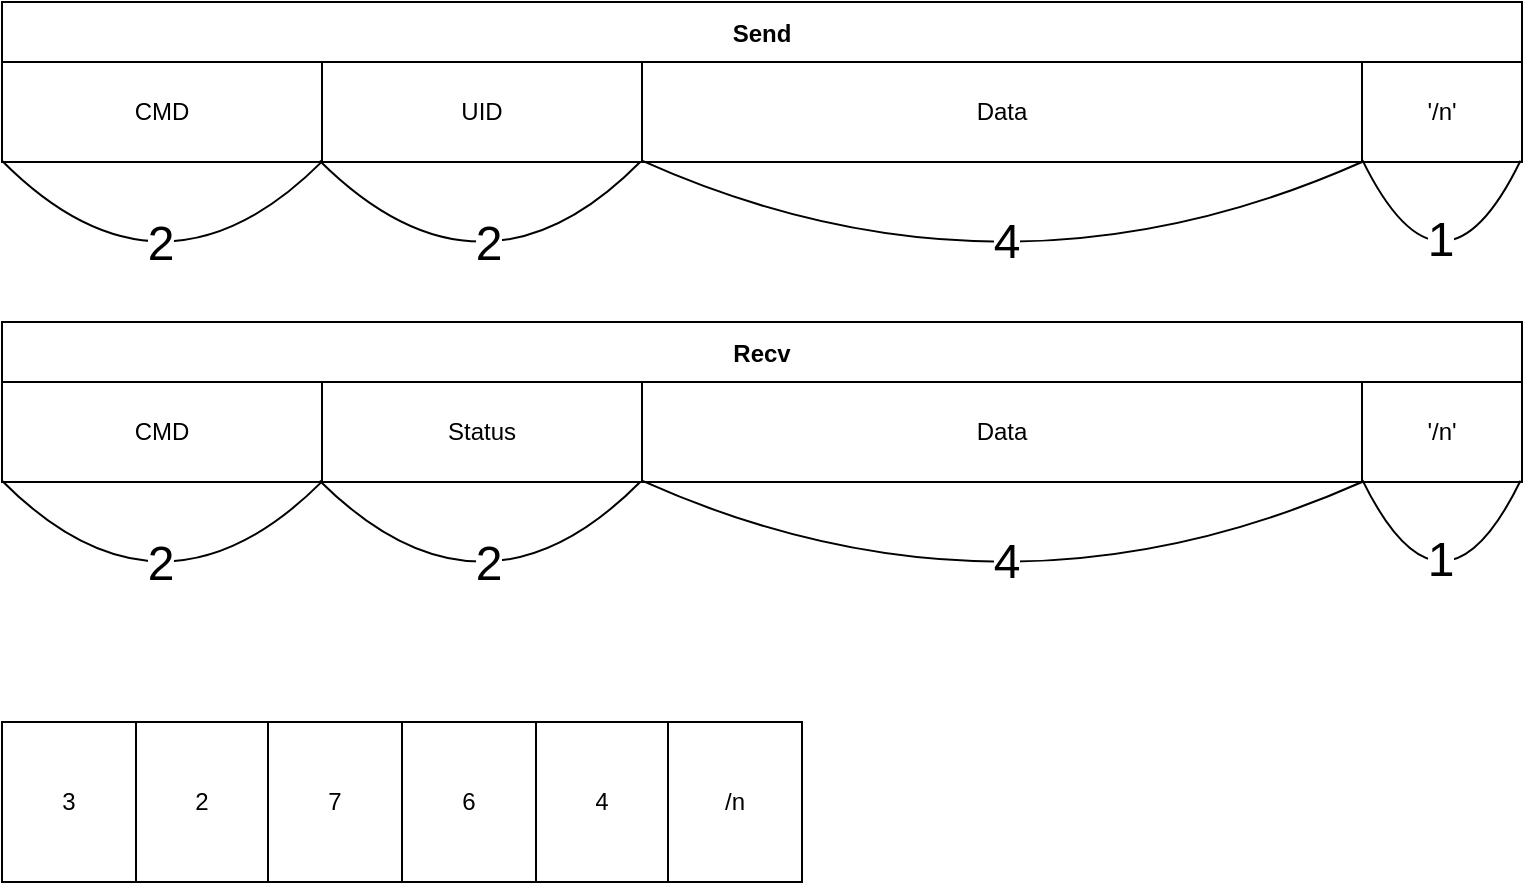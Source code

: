 <mxfile version="24.2.5" type="github">
  <diagram name="Page-1" id="c30xG0MomiJ2FhsdvwjQ">
    <mxGraphModel dx="1245" dy="785" grid="1" gridSize="10" guides="1" tooltips="1" connect="1" arrows="1" fold="1" page="1" pageScale="1" pageWidth="827" pageHeight="1169" math="0" shadow="0">
      <root>
        <mxCell id="0" />
        <mxCell id="1" parent="0" />
        <mxCell id="0k-9jJ-6tV__cXoMJIVG-8" value="Send" style="shape=table;startSize=30;container=1;collapsible=0;childLayout=tableLayout;fontStyle=1" vertex="1" parent="1">
          <mxGeometry x="40" y="40" width="760" height="80" as="geometry" />
        </mxCell>
        <mxCell id="0k-9jJ-6tV__cXoMJIVG-9" value="" style="shape=tableRow;horizontal=0;startSize=0;swimlaneHead=0;swimlaneBody=0;strokeColor=inherit;top=0;left=0;bottom=0;right=0;collapsible=0;dropTarget=0;fillColor=none;points=[[0,0.5],[1,0.5]];portConstraint=eastwest;" vertex="1" parent="0k-9jJ-6tV__cXoMJIVG-8">
          <mxGeometry y="30" width="760" height="50" as="geometry" />
        </mxCell>
        <mxCell id="0k-9jJ-6tV__cXoMJIVG-10" value="CMD" style="shape=partialRectangle;html=1;whiteSpace=wrap;connectable=0;strokeColor=inherit;overflow=hidden;fillColor=none;top=0;left=0;bottom=0;right=0;pointerEvents=1;" vertex="1" parent="0k-9jJ-6tV__cXoMJIVG-9">
          <mxGeometry width="160" height="50" as="geometry">
            <mxRectangle width="160" height="50" as="alternateBounds" />
          </mxGeometry>
        </mxCell>
        <mxCell id="0k-9jJ-6tV__cXoMJIVG-11" value="UID" style="shape=partialRectangle;html=1;whiteSpace=wrap;connectable=0;strokeColor=inherit;overflow=hidden;fillColor=none;top=0;left=0;bottom=0;right=0;pointerEvents=1;" vertex="1" parent="0k-9jJ-6tV__cXoMJIVG-9">
          <mxGeometry x="160" width="160" height="50" as="geometry">
            <mxRectangle width="160" height="50" as="alternateBounds" />
          </mxGeometry>
        </mxCell>
        <mxCell id="0k-9jJ-6tV__cXoMJIVG-12" value="Data" style="shape=partialRectangle;html=1;whiteSpace=wrap;connectable=0;strokeColor=inherit;overflow=hidden;fillColor=none;top=0;left=0;bottom=0;right=0;pointerEvents=1;" vertex="1" parent="0k-9jJ-6tV__cXoMJIVG-9">
          <mxGeometry x="320" width="360" height="50" as="geometry">
            <mxRectangle width="360" height="50" as="alternateBounds" />
          </mxGeometry>
        </mxCell>
        <mxCell id="0k-9jJ-6tV__cXoMJIVG-13" value="&#39;/n&#39;" style="shape=partialRectangle;html=1;whiteSpace=wrap;connectable=0;strokeColor=inherit;overflow=hidden;fillColor=none;top=0;left=0;bottom=0;right=0;pointerEvents=1;" vertex="1" parent="0k-9jJ-6tV__cXoMJIVG-9">
          <mxGeometry x="680" width="80" height="50" as="geometry">
            <mxRectangle width="80" height="50" as="alternateBounds" />
          </mxGeometry>
        </mxCell>
        <mxCell id="0k-9jJ-6tV__cXoMJIVG-14" value="" style="endArrow=none;html=1;rounded=0;exitX=0;exitY=0.987;exitDx=0;exitDy=0;exitPerimeter=0;entryX=0.211;entryY=0.989;entryDx=0;entryDy=0;entryPerimeter=0;elbow=vertical;curved=1;" edge="1" parent="0k-9jJ-6tV__cXoMJIVG-8" source="0k-9jJ-6tV__cXoMJIVG-9" target="0k-9jJ-6tV__cXoMJIVG-9">
          <mxGeometry width="50" height="50" relative="1" as="geometry">
            <mxPoint x="350" y="150" as="sourcePoint" />
            <mxPoint x="400" y="100" as="targetPoint" />
            <Array as="points">
              <mxPoint x="80" y="160" />
            </Array>
          </mxGeometry>
        </mxCell>
        <mxCell id="0k-9jJ-6tV__cXoMJIVG-15" value="&lt;font style=&quot;font-size: 24px;&quot;&gt;2&lt;/font&gt;" style="edgeLabel;html=1;align=center;verticalAlign=middle;resizable=0;points=[];" vertex="1" connectable="0" parent="0k-9jJ-6tV__cXoMJIVG-14">
          <mxGeometry x="-0.279" y="24" relative="1" as="geometry">
            <mxPoint x="4" as="offset" />
          </mxGeometry>
        </mxCell>
        <mxCell id="0k-9jJ-6tV__cXoMJIVG-16" value="" style="endArrow=none;html=1;rounded=0;exitX=0.209;exitY=0.987;exitDx=0;exitDy=0;exitPerimeter=0;entryX=0.42;entryY=0.997;entryDx=0;entryDy=0;entryPerimeter=0;curved=1;" edge="1" parent="0k-9jJ-6tV__cXoMJIVG-8" source="0k-9jJ-6tV__cXoMJIVG-9" target="0k-9jJ-6tV__cXoMJIVG-9">
          <mxGeometry width="50" height="50" relative="1" as="geometry">
            <mxPoint x="360" y="70" as="sourcePoint" />
            <mxPoint x="410" y="20" as="targetPoint" />
            <Array as="points">
              <mxPoint x="240" y="160" />
            </Array>
          </mxGeometry>
        </mxCell>
        <mxCell id="0k-9jJ-6tV__cXoMJIVG-17" value="&lt;font style=&quot;font-size: 24px;&quot;&gt;2&lt;/font&gt;" style="edgeLabel;html=1;align=center;verticalAlign=middle;resizable=0;points=[];" vertex="1" connectable="0" parent="0k-9jJ-6tV__cXoMJIVG-16">
          <mxGeometry x="0.267" y="26" relative="1" as="geometry">
            <mxPoint as="offset" />
          </mxGeometry>
        </mxCell>
        <mxCell id="0k-9jJ-6tV__cXoMJIVG-18" value="" style="endArrow=none;html=1;rounded=0;exitX=0.421;exitY=0.987;exitDx=0;exitDy=0;exitPerimeter=0;curved=1;" edge="1" parent="0k-9jJ-6tV__cXoMJIVG-8" source="0k-9jJ-6tV__cXoMJIVG-9">
          <mxGeometry width="50" height="50" relative="1" as="geometry">
            <mxPoint x="490" y="70" as="sourcePoint" />
            <mxPoint x="680" y="80" as="targetPoint" />
            <Array as="points">
              <mxPoint x="500" y="160" />
            </Array>
          </mxGeometry>
        </mxCell>
        <mxCell id="0k-9jJ-6tV__cXoMJIVG-19" value="&lt;font style=&quot;font-size: 24px;&quot;&gt;4&lt;/font&gt;" style="edgeLabel;html=1;align=center;verticalAlign=middle;resizable=0;points=[];" vertex="1" connectable="0" parent="0k-9jJ-6tV__cXoMJIVG-18">
          <mxGeometry x="0.096" y="37" relative="1" as="geometry">
            <mxPoint y="1" as="offset" />
          </mxGeometry>
        </mxCell>
        <mxCell id="0k-9jJ-6tV__cXoMJIVG-20" value="" style="endArrow=none;html=1;rounded=0;exitX=0.895;exitY=0.981;exitDx=0;exitDy=0;exitPerimeter=0;entryX=0.999;entryY=0.987;entryDx=0;entryDy=0;entryPerimeter=0;curved=1;" edge="1" parent="0k-9jJ-6tV__cXoMJIVG-8" source="0k-9jJ-6tV__cXoMJIVG-9" target="0k-9jJ-6tV__cXoMJIVG-9">
          <mxGeometry width="50" height="50" relative="1" as="geometry">
            <mxPoint x="490" y="60" as="sourcePoint" />
            <mxPoint x="540" y="10" as="targetPoint" />
            <Array as="points">
              <mxPoint x="720" y="160" />
            </Array>
          </mxGeometry>
        </mxCell>
        <mxCell id="0k-9jJ-6tV__cXoMJIVG-21" value="&lt;font style=&quot;font-size: 24px;&quot;&gt;1&lt;/font&gt;" style="edgeLabel;html=1;align=center;verticalAlign=middle;resizable=0;points=[];" vertex="1" connectable="0" parent="0k-9jJ-6tV__cXoMJIVG-20">
          <mxGeometry x="-0.412" y="17" relative="1" as="geometry">
            <mxPoint as="offset" />
          </mxGeometry>
        </mxCell>
        <mxCell id="0k-9jJ-6tV__cXoMJIVG-22" value="Recv" style="shape=table;startSize=30;container=1;collapsible=0;childLayout=tableLayout;fontStyle=1" vertex="1" parent="1">
          <mxGeometry x="40" y="200" width="760" height="80" as="geometry" />
        </mxCell>
        <mxCell id="0k-9jJ-6tV__cXoMJIVG-23" value="" style="shape=tableRow;horizontal=0;startSize=0;swimlaneHead=0;swimlaneBody=0;strokeColor=inherit;top=0;left=0;bottom=0;right=0;collapsible=0;dropTarget=0;fillColor=none;points=[[0,0.5],[1,0.5]];portConstraint=eastwest;" vertex="1" parent="0k-9jJ-6tV__cXoMJIVG-22">
          <mxGeometry y="30" width="760" height="50" as="geometry" />
        </mxCell>
        <mxCell id="0k-9jJ-6tV__cXoMJIVG-24" value="CMD" style="shape=partialRectangle;html=1;whiteSpace=wrap;connectable=0;strokeColor=inherit;overflow=hidden;fillColor=none;top=0;left=0;bottom=0;right=0;pointerEvents=1;" vertex="1" parent="0k-9jJ-6tV__cXoMJIVG-23">
          <mxGeometry width="160" height="50" as="geometry">
            <mxRectangle width="160" height="50" as="alternateBounds" />
          </mxGeometry>
        </mxCell>
        <mxCell id="0k-9jJ-6tV__cXoMJIVG-25" value="Status" style="shape=partialRectangle;html=1;whiteSpace=wrap;connectable=0;strokeColor=inherit;overflow=hidden;fillColor=none;top=0;left=0;bottom=0;right=0;pointerEvents=1;" vertex="1" parent="0k-9jJ-6tV__cXoMJIVG-23">
          <mxGeometry x="160" width="160" height="50" as="geometry">
            <mxRectangle width="160" height="50" as="alternateBounds" />
          </mxGeometry>
        </mxCell>
        <mxCell id="0k-9jJ-6tV__cXoMJIVG-26" value="Data" style="shape=partialRectangle;html=1;whiteSpace=wrap;connectable=0;strokeColor=inherit;overflow=hidden;fillColor=none;top=0;left=0;bottom=0;right=0;pointerEvents=1;" vertex="1" parent="0k-9jJ-6tV__cXoMJIVG-23">
          <mxGeometry x="320" width="360" height="50" as="geometry">
            <mxRectangle width="360" height="50" as="alternateBounds" />
          </mxGeometry>
        </mxCell>
        <mxCell id="0k-9jJ-6tV__cXoMJIVG-27" value="&#39;/n&#39;" style="shape=partialRectangle;html=1;whiteSpace=wrap;connectable=0;strokeColor=inherit;overflow=hidden;fillColor=none;top=0;left=0;bottom=0;right=0;pointerEvents=1;" vertex="1" parent="0k-9jJ-6tV__cXoMJIVG-23">
          <mxGeometry x="680" width="80" height="50" as="geometry">
            <mxRectangle width="80" height="50" as="alternateBounds" />
          </mxGeometry>
        </mxCell>
        <mxCell id="0k-9jJ-6tV__cXoMJIVG-28" value="" style="endArrow=none;html=1;rounded=0;exitX=0;exitY=0.987;exitDx=0;exitDy=0;exitPerimeter=0;entryX=0.211;entryY=0.989;entryDx=0;entryDy=0;entryPerimeter=0;elbow=vertical;curved=1;" edge="1" parent="0k-9jJ-6tV__cXoMJIVG-22" source="0k-9jJ-6tV__cXoMJIVG-23" target="0k-9jJ-6tV__cXoMJIVG-23">
          <mxGeometry width="50" height="50" relative="1" as="geometry">
            <mxPoint x="350" y="150" as="sourcePoint" />
            <mxPoint x="400" y="100" as="targetPoint" />
            <Array as="points">
              <mxPoint x="80" y="160" />
            </Array>
          </mxGeometry>
        </mxCell>
        <mxCell id="0k-9jJ-6tV__cXoMJIVG-29" value="&lt;font style=&quot;font-size: 24px;&quot;&gt;2&lt;/font&gt;" style="edgeLabel;html=1;align=center;verticalAlign=middle;resizable=0;points=[];" vertex="1" connectable="0" parent="0k-9jJ-6tV__cXoMJIVG-28">
          <mxGeometry x="-0.279" y="24" relative="1" as="geometry">
            <mxPoint x="4" as="offset" />
          </mxGeometry>
        </mxCell>
        <mxCell id="0k-9jJ-6tV__cXoMJIVG-30" value="" style="endArrow=none;html=1;rounded=0;exitX=0.209;exitY=0.987;exitDx=0;exitDy=0;exitPerimeter=0;entryX=0.42;entryY=0.997;entryDx=0;entryDy=0;entryPerimeter=0;curved=1;" edge="1" parent="0k-9jJ-6tV__cXoMJIVG-22" source="0k-9jJ-6tV__cXoMJIVG-23" target="0k-9jJ-6tV__cXoMJIVG-23">
          <mxGeometry width="50" height="50" relative="1" as="geometry">
            <mxPoint x="360" y="70" as="sourcePoint" />
            <mxPoint x="410" y="20" as="targetPoint" />
            <Array as="points">
              <mxPoint x="240" y="160" />
            </Array>
          </mxGeometry>
        </mxCell>
        <mxCell id="0k-9jJ-6tV__cXoMJIVG-31" value="&lt;font style=&quot;font-size: 24px;&quot;&gt;2&lt;/font&gt;" style="edgeLabel;html=1;align=center;verticalAlign=middle;resizable=0;points=[];" vertex="1" connectable="0" parent="0k-9jJ-6tV__cXoMJIVG-30">
          <mxGeometry x="0.267" y="26" relative="1" as="geometry">
            <mxPoint as="offset" />
          </mxGeometry>
        </mxCell>
        <mxCell id="0k-9jJ-6tV__cXoMJIVG-32" value="" style="endArrow=none;html=1;rounded=0;exitX=0.421;exitY=0.987;exitDx=0;exitDy=0;exitPerimeter=0;curved=1;" edge="1" parent="0k-9jJ-6tV__cXoMJIVG-22" source="0k-9jJ-6tV__cXoMJIVG-23">
          <mxGeometry width="50" height="50" relative="1" as="geometry">
            <mxPoint x="490" y="70" as="sourcePoint" />
            <mxPoint x="680" y="80" as="targetPoint" />
            <Array as="points">
              <mxPoint x="500" y="160" />
            </Array>
          </mxGeometry>
        </mxCell>
        <mxCell id="0k-9jJ-6tV__cXoMJIVG-33" value="&lt;font style=&quot;font-size: 24px;&quot;&gt;4&lt;/font&gt;" style="edgeLabel;html=1;align=center;verticalAlign=middle;resizable=0;points=[];" vertex="1" connectable="0" parent="0k-9jJ-6tV__cXoMJIVG-32">
          <mxGeometry x="0.096" y="37" relative="1" as="geometry">
            <mxPoint y="1" as="offset" />
          </mxGeometry>
        </mxCell>
        <mxCell id="0k-9jJ-6tV__cXoMJIVG-34" value="" style="endArrow=none;html=1;rounded=0;exitX=0.895;exitY=0.981;exitDx=0;exitDy=0;exitPerimeter=0;entryX=0.999;entryY=0.987;entryDx=0;entryDy=0;entryPerimeter=0;curved=1;" edge="1" parent="0k-9jJ-6tV__cXoMJIVG-22" source="0k-9jJ-6tV__cXoMJIVG-23" target="0k-9jJ-6tV__cXoMJIVG-23">
          <mxGeometry width="50" height="50" relative="1" as="geometry">
            <mxPoint x="490" y="60" as="sourcePoint" />
            <mxPoint x="540" y="10" as="targetPoint" />
            <Array as="points">
              <mxPoint x="720" y="160" />
            </Array>
          </mxGeometry>
        </mxCell>
        <mxCell id="0k-9jJ-6tV__cXoMJIVG-35" value="&lt;font style=&quot;font-size: 24px;&quot;&gt;1&lt;/font&gt;" style="edgeLabel;html=1;align=center;verticalAlign=middle;resizable=0;points=[];" vertex="1" connectable="0" parent="0k-9jJ-6tV__cXoMJIVG-34">
          <mxGeometry x="-0.412" y="17" relative="1" as="geometry">
            <mxPoint as="offset" />
          </mxGeometry>
        </mxCell>
        <mxCell id="0k-9jJ-6tV__cXoMJIVG-36" value="" style="shape=table;startSize=0;container=1;collapsible=0;childLayout=tableLayout;" vertex="1" parent="1">
          <mxGeometry x="40" y="400" width="400" height="80" as="geometry" />
        </mxCell>
        <mxCell id="0k-9jJ-6tV__cXoMJIVG-37" value="" style="shape=tableRow;horizontal=0;startSize=0;swimlaneHead=0;swimlaneBody=0;strokeColor=inherit;top=0;left=0;bottom=0;right=0;collapsible=0;dropTarget=0;fillColor=none;points=[[0,0.5],[1,0.5]];portConstraint=eastwest;" vertex="1" parent="0k-9jJ-6tV__cXoMJIVG-36">
          <mxGeometry width="400" height="80" as="geometry" />
        </mxCell>
        <mxCell id="0k-9jJ-6tV__cXoMJIVG-38" value="3" style="shape=partialRectangle;html=1;whiteSpace=wrap;connectable=0;strokeColor=inherit;overflow=hidden;fillColor=none;top=0;left=0;bottom=0;right=0;pointerEvents=1;" vertex="1" parent="0k-9jJ-6tV__cXoMJIVG-37">
          <mxGeometry width="67" height="80" as="geometry">
            <mxRectangle width="67" height="80" as="alternateBounds" />
          </mxGeometry>
        </mxCell>
        <mxCell id="0k-9jJ-6tV__cXoMJIVG-39" value="2" style="shape=partialRectangle;html=1;whiteSpace=wrap;connectable=0;strokeColor=inherit;overflow=hidden;fillColor=none;top=0;left=0;bottom=0;right=0;pointerEvents=1;" vertex="1" parent="0k-9jJ-6tV__cXoMJIVG-37">
          <mxGeometry x="67" width="66" height="80" as="geometry">
            <mxRectangle width="66" height="80" as="alternateBounds" />
          </mxGeometry>
        </mxCell>
        <mxCell id="0k-9jJ-6tV__cXoMJIVG-40" value="7" style="shape=partialRectangle;html=1;whiteSpace=wrap;connectable=0;strokeColor=inherit;overflow=hidden;fillColor=none;top=0;left=0;bottom=0;right=0;pointerEvents=1;" vertex="1" parent="0k-9jJ-6tV__cXoMJIVG-37">
          <mxGeometry x="133" width="67" height="80" as="geometry">
            <mxRectangle width="67" height="80" as="alternateBounds" />
          </mxGeometry>
        </mxCell>
        <mxCell id="0k-9jJ-6tV__cXoMJIVG-41" value="6" style="shape=partialRectangle;html=1;whiteSpace=wrap;connectable=0;strokeColor=inherit;overflow=hidden;fillColor=none;top=0;left=0;bottom=0;right=0;pointerEvents=1;" vertex="1" parent="0k-9jJ-6tV__cXoMJIVG-37">
          <mxGeometry x="200" width="67" height="80" as="geometry">
            <mxRectangle width="67" height="80" as="alternateBounds" />
          </mxGeometry>
        </mxCell>
        <mxCell id="0k-9jJ-6tV__cXoMJIVG-42" value="4" style="shape=partialRectangle;html=1;whiteSpace=wrap;connectable=0;strokeColor=inherit;overflow=hidden;fillColor=none;top=0;left=0;bottom=0;right=0;pointerEvents=1;" vertex="1" parent="0k-9jJ-6tV__cXoMJIVG-37">
          <mxGeometry x="267" width="66" height="80" as="geometry">
            <mxRectangle width="66" height="80" as="alternateBounds" />
          </mxGeometry>
        </mxCell>
        <mxCell id="0k-9jJ-6tV__cXoMJIVG-43" value="/n" style="shape=partialRectangle;html=1;whiteSpace=wrap;connectable=0;strokeColor=inherit;overflow=hidden;fillColor=none;top=0;left=0;bottom=0;right=0;pointerEvents=1;" vertex="1" parent="0k-9jJ-6tV__cXoMJIVG-37">
          <mxGeometry x="333" width="67" height="80" as="geometry">
            <mxRectangle width="67" height="80" as="alternateBounds" />
          </mxGeometry>
        </mxCell>
      </root>
    </mxGraphModel>
  </diagram>
</mxfile>
